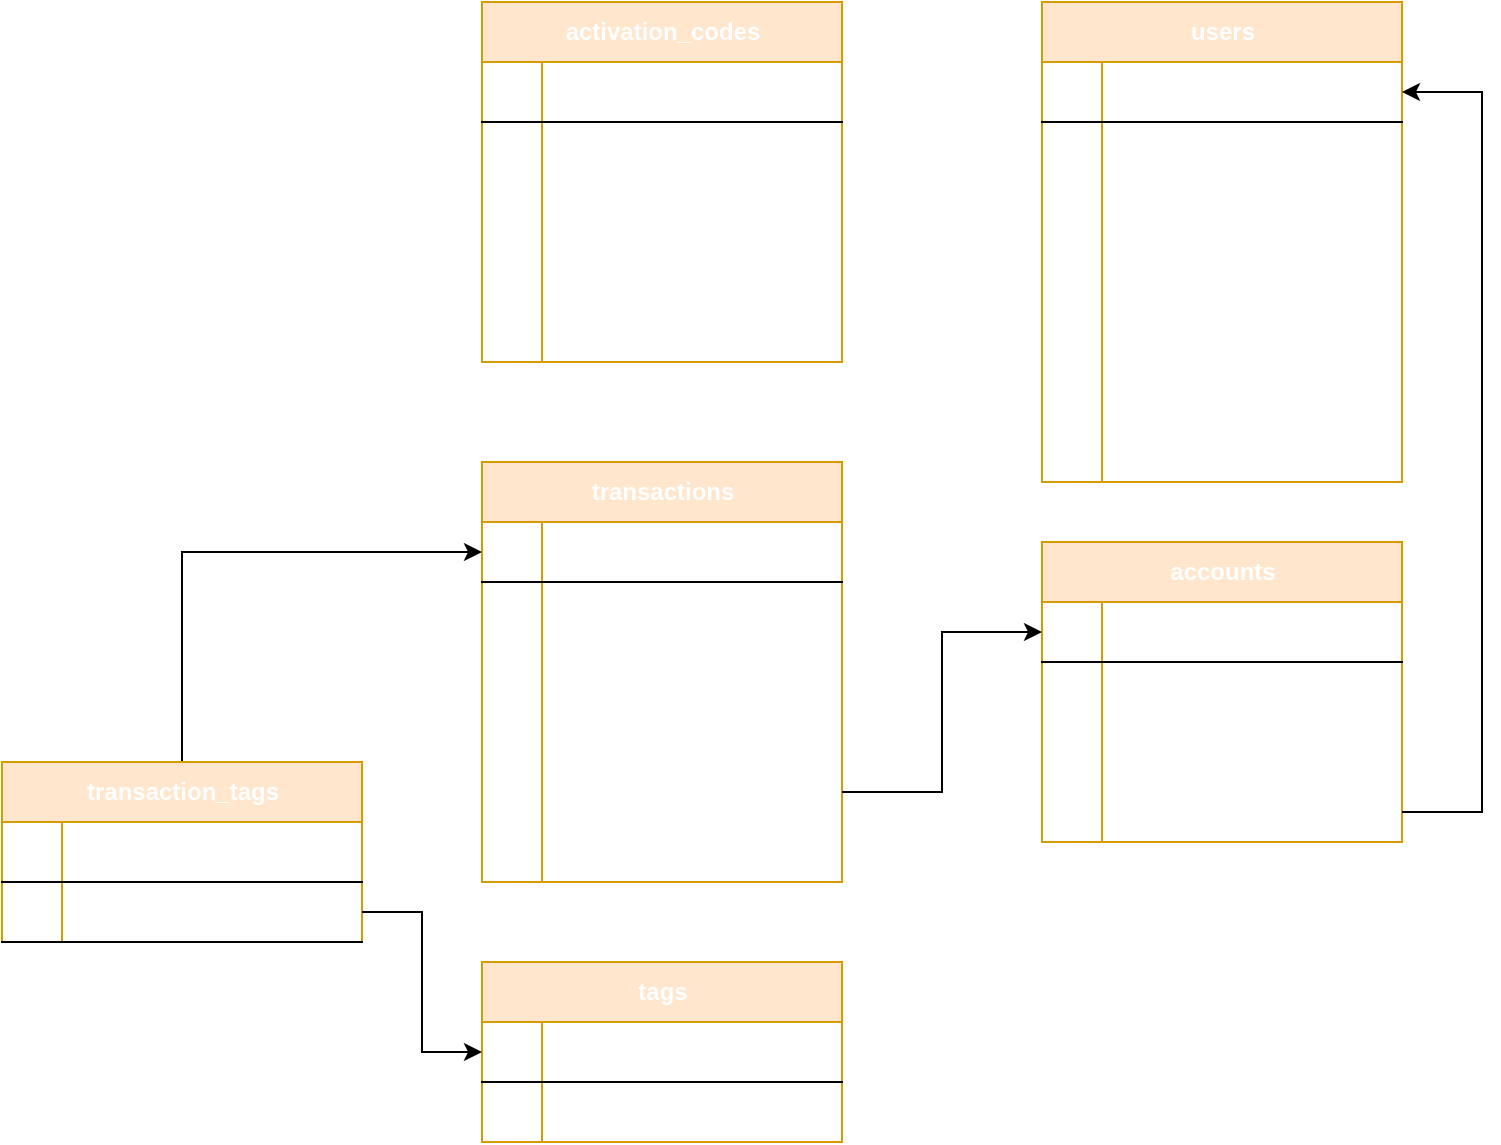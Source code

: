 <mxfile version="25.0.3">
  <diagram name="Página-1" id="K0B9j5BN6-ZQr3FfpNwZ">
    <mxGraphModel dx="1722" dy="455" grid="1" gridSize="10" guides="1" tooltips="1" connect="1" arrows="1" fold="1" page="1" pageScale="1" pageWidth="827" pageHeight="1169" math="0" shadow="0">
      <root>
        <mxCell id="0" />
        <mxCell id="1" parent="0" />
        <mxCell id="lIOPI2JZ9SxNnlM99UJx-1" value="users" style="shape=table;startSize=30;container=1;collapsible=1;childLayout=tableLayout;fixedRows=1;rowLines=0;fontStyle=1;align=center;resizeLast=1;html=1;fillColor=#ffe6cc;strokeColor=#d79b00;fontColor=#FFFFFF;" vertex="1" parent="1">
          <mxGeometry x="470" y="80" width="180" height="240" as="geometry" />
        </mxCell>
        <mxCell id="lIOPI2JZ9SxNnlM99UJx-2" value="" style="shape=tableRow;horizontal=0;startSize=0;swimlaneHead=0;swimlaneBody=0;fillColor=none;collapsible=0;dropTarget=0;points=[[0,0.5],[1,0.5]];portConstraint=eastwest;top=0;left=0;right=0;bottom=1;fontColor=#FFFFFF;" vertex="1" parent="lIOPI2JZ9SxNnlM99UJx-1">
          <mxGeometry y="30" width="180" height="30" as="geometry" />
        </mxCell>
        <mxCell id="lIOPI2JZ9SxNnlM99UJx-3" value="PK" style="shape=partialRectangle;connectable=0;fillColor=none;top=0;left=0;bottom=0;right=0;fontStyle=1;overflow=hidden;whiteSpace=wrap;html=1;fontColor=#FFFFFF;" vertex="1" parent="lIOPI2JZ9SxNnlM99UJx-2">
          <mxGeometry width="30" height="30" as="geometry">
            <mxRectangle width="30" height="30" as="alternateBounds" />
          </mxGeometry>
        </mxCell>
        <mxCell id="lIOPI2JZ9SxNnlM99UJx-4" value="id" style="shape=partialRectangle;connectable=0;fillColor=none;top=0;left=0;bottom=0;right=0;align=left;spacingLeft=6;fontStyle=5;overflow=hidden;whiteSpace=wrap;html=1;fontColor=#FFFFFF;" vertex="1" parent="lIOPI2JZ9SxNnlM99UJx-2">
          <mxGeometry x="30" width="150" height="30" as="geometry">
            <mxRectangle width="150" height="30" as="alternateBounds" />
          </mxGeometry>
        </mxCell>
        <mxCell id="lIOPI2JZ9SxNnlM99UJx-5" value="" style="shape=tableRow;horizontal=0;startSize=0;swimlaneHead=0;swimlaneBody=0;fillColor=none;collapsible=0;dropTarget=0;points=[[0,0.5],[1,0.5]];portConstraint=eastwest;top=0;left=0;right=0;bottom=0;fontColor=#FFFFFF;" vertex="1" parent="lIOPI2JZ9SxNnlM99UJx-1">
          <mxGeometry y="60" width="180" height="30" as="geometry" />
        </mxCell>
        <mxCell id="lIOPI2JZ9SxNnlM99UJx-6" value="U" style="shape=partialRectangle;connectable=0;fillColor=none;top=0;left=0;bottom=0;right=0;editable=1;overflow=hidden;whiteSpace=wrap;html=1;fontColor=#FFFFFF;" vertex="1" parent="lIOPI2JZ9SxNnlM99UJx-5">
          <mxGeometry width="30" height="30" as="geometry">
            <mxRectangle width="30" height="30" as="alternateBounds" />
          </mxGeometry>
        </mxCell>
        <mxCell id="lIOPI2JZ9SxNnlM99UJx-7" value="email" style="shape=partialRectangle;connectable=0;fillColor=none;top=0;left=0;bottom=0;right=0;align=left;spacingLeft=6;overflow=hidden;whiteSpace=wrap;html=1;fontColor=#FFFFFF;" vertex="1" parent="lIOPI2JZ9SxNnlM99UJx-5">
          <mxGeometry x="30" width="150" height="30" as="geometry">
            <mxRectangle width="150" height="30" as="alternateBounds" />
          </mxGeometry>
        </mxCell>
        <mxCell id="lIOPI2JZ9SxNnlM99UJx-8" value="" style="shape=tableRow;horizontal=0;startSize=0;swimlaneHead=0;swimlaneBody=0;fillColor=none;collapsible=0;dropTarget=0;points=[[0,0.5],[1,0.5]];portConstraint=eastwest;top=0;left=0;right=0;bottom=0;fontColor=#FFFFFF;" vertex="1" parent="lIOPI2JZ9SxNnlM99UJx-1">
          <mxGeometry y="90" width="180" height="30" as="geometry" />
        </mxCell>
        <mxCell id="lIOPI2JZ9SxNnlM99UJx-9" value="" style="shape=partialRectangle;connectable=0;fillColor=none;top=0;left=0;bottom=0;right=0;editable=1;overflow=hidden;whiteSpace=wrap;html=1;fontColor=#FFFFFF;" vertex="1" parent="lIOPI2JZ9SxNnlM99UJx-8">
          <mxGeometry width="30" height="30" as="geometry">
            <mxRectangle width="30" height="30" as="alternateBounds" />
          </mxGeometry>
        </mxCell>
        <mxCell id="lIOPI2JZ9SxNnlM99UJx-10" value="firstname" style="shape=partialRectangle;connectable=0;fillColor=none;top=0;left=0;bottom=0;right=0;align=left;spacingLeft=6;overflow=hidden;whiteSpace=wrap;html=1;fontColor=#FFFFFF;" vertex="1" parent="lIOPI2JZ9SxNnlM99UJx-8">
          <mxGeometry x="30" width="150" height="30" as="geometry">
            <mxRectangle width="150" height="30" as="alternateBounds" />
          </mxGeometry>
        </mxCell>
        <mxCell id="lIOPI2JZ9SxNnlM99UJx-11" value="" style="shape=tableRow;horizontal=0;startSize=0;swimlaneHead=0;swimlaneBody=0;fillColor=none;collapsible=0;dropTarget=0;points=[[0,0.5],[1,0.5]];portConstraint=eastwest;top=0;left=0;right=0;bottom=0;fontColor=#FFFFFF;" vertex="1" parent="lIOPI2JZ9SxNnlM99UJx-1">
          <mxGeometry y="120" width="180" height="30" as="geometry" />
        </mxCell>
        <mxCell id="lIOPI2JZ9SxNnlM99UJx-12" value="" style="shape=partialRectangle;connectable=0;fillColor=none;top=0;left=0;bottom=0;right=0;editable=1;overflow=hidden;whiteSpace=wrap;html=1;fontColor=#FFFFFF;" vertex="1" parent="lIOPI2JZ9SxNnlM99UJx-11">
          <mxGeometry width="30" height="30" as="geometry">
            <mxRectangle width="30" height="30" as="alternateBounds" />
          </mxGeometry>
        </mxCell>
        <mxCell id="lIOPI2JZ9SxNnlM99UJx-13" value="lastname" style="shape=partialRectangle;connectable=0;fillColor=none;top=0;left=0;bottom=0;right=0;align=left;spacingLeft=6;overflow=hidden;whiteSpace=wrap;html=1;fontColor=#FFFFFF;" vertex="1" parent="lIOPI2JZ9SxNnlM99UJx-11">
          <mxGeometry x="30" width="150" height="30" as="geometry">
            <mxRectangle width="150" height="30" as="alternateBounds" />
          </mxGeometry>
        </mxCell>
        <mxCell id="lIOPI2JZ9SxNnlM99UJx-79" value="" style="shape=tableRow;horizontal=0;startSize=0;swimlaneHead=0;swimlaneBody=0;fillColor=none;collapsible=0;dropTarget=0;points=[[0,0.5],[1,0.5]];portConstraint=eastwest;top=0;left=0;right=0;bottom=0;fontColor=#FFFFFF;" vertex="1" parent="lIOPI2JZ9SxNnlM99UJx-1">
          <mxGeometry y="150" width="180" height="30" as="geometry" />
        </mxCell>
        <mxCell id="lIOPI2JZ9SxNnlM99UJx-80" value="" style="shape=partialRectangle;connectable=0;fillColor=none;top=0;left=0;bottom=0;right=0;editable=1;overflow=hidden;whiteSpace=wrap;html=1;fontColor=#FFFFFF;" vertex="1" parent="lIOPI2JZ9SxNnlM99UJx-79">
          <mxGeometry width="30" height="30" as="geometry">
            <mxRectangle width="30" height="30" as="alternateBounds" />
          </mxGeometry>
        </mxCell>
        <mxCell id="lIOPI2JZ9SxNnlM99UJx-81" value="register_date" style="shape=partialRectangle;connectable=0;fillColor=none;top=0;left=0;bottom=0;right=0;align=left;spacingLeft=6;overflow=hidden;whiteSpace=wrap;html=1;fontColor=#FFFFFF;" vertex="1" parent="lIOPI2JZ9SxNnlM99UJx-79">
          <mxGeometry x="30" width="150" height="30" as="geometry">
            <mxRectangle width="150" height="30" as="alternateBounds" />
          </mxGeometry>
        </mxCell>
        <mxCell id="lIOPI2JZ9SxNnlM99UJx-82" value="" style="shape=tableRow;horizontal=0;startSize=0;swimlaneHead=0;swimlaneBody=0;fillColor=none;collapsible=0;dropTarget=0;points=[[0,0.5],[1,0.5]];portConstraint=eastwest;top=0;left=0;right=0;bottom=0;fontColor=#FFFFFF;" vertex="1" parent="lIOPI2JZ9SxNnlM99UJx-1">
          <mxGeometry y="180" width="180" height="30" as="geometry" />
        </mxCell>
        <mxCell id="lIOPI2JZ9SxNnlM99UJx-83" value="" style="shape=partialRectangle;connectable=0;fillColor=none;top=0;left=0;bottom=0;right=0;editable=1;overflow=hidden;whiteSpace=wrap;html=1;fontColor=#FFFFFF;" vertex="1" parent="lIOPI2JZ9SxNnlM99UJx-82">
          <mxGeometry width="30" height="30" as="geometry">
            <mxRectangle width="30" height="30" as="alternateBounds" />
          </mxGeometry>
        </mxCell>
        <mxCell id="lIOPI2JZ9SxNnlM99UJx-84" value="activated_at" style="shape=partialRectangle;connectable=0;fillColor=none;top=0;left=0;bottom=0;right=0;align=left;spacingLeft=6;overflow=hidden;whiteSpace=wrap;html=1;fontColor=#FFFFFF;" vertex="1" parent="lIOPI2JZ9SxNnlM99UJx-82">
          <mxGeometry x="30" width="150" height="30" as="geometry">
            <mxRectangle width="150" height="30" as="alternateBounds" />
          </mxGeometry>
        </mxCell>
        <mxCell id="lIOPI2JZ9SxNnlM99UJx-85" value="" style="shape=tableRow;horizontal=0;startSize=0;swimlaneHead=0;swimlaneBody=0;fillColor=none;collapsible=0;dropTarget=0;points=[[0,0.5],[1,0.5]];portConstraint=eastwest;top=0;left=0;right=0;bottom=0;fontColor=#FFFFFF;" vertex="1" parent="lIOPI2JZ9SxNnlM99UJx-1">
          <mxGeometry y="210" width="180" height="30" as="geometry" />
        </mxCell>
        <mxCell id="lIOPI2JZ9SxNnlM99UJx-86" value="" style="shape=partialRectangle;connectable=0;fillColor=none;top=0;left=0;bottom=0;right=0;editable=1;overflow=hidden;whiteSpace=wrap;html=1;fontColor=#FFFFFF;" vertex="1" parent="lIOPI2JZ9SxNnlM99UJx-85">
          <mxGeometry width="30" height="30" as="geometry">
            <mxRectangle width="30" height="30" as="alternateBounds" />
          </mxGeometry>
        </mxCell>
        <mxCell id="lIOPI2JZ9SxNnlM99UJx-87" value="active" style="shape=partialRectangle;connectable=0;fillColor=none;top=0;left=0;bottom=0;right=0;align=left;spacingLeft=6;overflow=hidden;whiteSpace=wrap;html=1;fontColor=#FFFFFF;" vertex="1" parent="lIOPI2JZ9SxNnlM99UJx-85">
          <mxGeometry x="30" width="150" height="30" as="geometry">
            <mxRectangle width="150" height="30" as="alternateBounds" />
          </mxGeometry>
        </mxCell>
        <mxCell id="lIOPI2JZ9SxNnlM99UJx-14" value="activation_codes" style="shape=table;startSize=30;container=1;collapsible=1;childLayout=tableLayout;fixedRows=1;rowLines=0;fontStyle=1;align=center;resizeLast=1;html=1;fillColor=#ffe6cc;strokeColor=#d79b00;fontColor=#FFFFFF;" vertex="1" parent="1">
          <mxGeometry x="190" y="80" width="180" height="180" as="geometry" />
        </mxCell>
        <mxCell id="lIOPI2JZ9SxNnlM99UJx-15" value="" style="shape=tableRow;horizontal=0;startSize=0;swimlaneHead=0;swimlaneBody=0;fillColor=none;collapsible=0;dropTarget=0;points=[[0,0.5],[1,0.5]];portConstraint=eastwest;top=0;left=0;right=0;bottom=1;fontColor=#FFFFFF;" vertex="1" parent="lIOPI2JZ9SxNnlM99UJx-14">
          <mxGeometry y="30" width="180" height="30" as="geometry" />
        </mxCell>
        <mxCell id="lIOPI2JZ9SxNnlM99UJx-16" value="PK" style="shape=partialRectangle;connectable=0;fillColor=none;top=0;left=0;bottom=0;right=0;fontStyle=1;overflow=hidden;whiteSpace=wrap;html=1;fontColor=#FFFFFF;" vertex="1" parent="lIOPI2JZ9SxNnlM99UJx-15">
          <mxGeometry width="30" height="30" as="geometry">
            <mxRectangle width="30" height="30" as="alternateBounds" />
          </mxGeometry>
        </mxCell>
        <mxCell id="lIOPI2JZ9SxNnlM99UJx-17" value="id" style="shape=partialRectangle;connectable=0;fillColor=none;top=0;left=0;bottom=0;right=0;align=left;spacingLeft=6;fontStyle=5;overflow=hidden;whiteSpace=wrap;html=1;fontColor=#FFFFFF;" vertex="1" parent="lIOPI2JZ9SxNnlM99UJx-15">
          <mxGeometry x="30" width="150" height="30" as="geometry">
            <mxRectangle width="150" height="30" as="alternateBounds" />
          </mxGeometry>
        </mxCell>
        <mxCell id="lIOPI2JZ9SxNnlM99UJx-18" value="" style="shape=tableRow;horizontal=0;startSize=0;swimlaneHead=0;swimlaneBody=0;fillColor=none;collapsible=0;dropTarget=0;points=[[0,0.5],[1,0.5]];portConstraint=eastwest;top=0;left=0;right=0;bottom=0;fontColor=#FFFFFF;" vertex="1" parent="lIOPI2JZ9SxNnlM99UJx-14">
          <mxGeometry y="60" width="180" height="30" as="geometry" />
        </mxCell>
        <mxCell id="lIOPI2JZ9SxNnlM99UJx-19" value="" style="shape=partialRectangle;connectable=0;fillColor=none;top=0;left=0;bottom=0;right=0;editable=1;overflow=hidden;whiteSpace=wrap;html=1;fontColor=#FFFFFF;" vertex="1" parent="lIOPI2JZ9SxNnlM99UJx-18">
          <mxGeometry width="30" height="30" as="geometry">
            <mxRectangle width="30" height="30" as="alternateBounds" />
          </mxGeometry>
        </mxCell>
        <mxCell id="lIOPI2JZ9SxNnlM99UJx-20" value="email" style="shape=partialRectangle;connectable=0;fillColor=none;top=0;left=0;bottom=0;right=0;align=left;spacingLeft=6;overflow=hidden;whiteSpace=wrap;html=1;fontColor=#FFFFFF;" vertex="1" parent="lIOPI2JZ9SxNnlM99UJx-18">
          <mxGeometry x="30" width="150" height="30" as="geometry">
            <mxRectangle width="150" height="30" as="alternateBounds" />
          </mxGeometry>
        </mxCell>
        <mxCell id="lIOPI2JZ9SxNnlM99UJx-21" value="" style="shape=tableRow;horizontal=0;startSize=0;swimlaneHead=0;swimlaneBody=0;fillColor=none;collapsible=0;dropTarget=0;points=[[0,0.5],[1,0.5]];portConstraint=eastwest;top=0;left=0;right=0;bottom=0;fontColor=#FFFFFF;" vertex="1" parent="lIOPI2JZ9SxNnlM99UJx-14">
          <mxGeometry y="90" width="180" height="30" as="geometry" />
        </mxCell>
        <mxCell id="lIOPI2JZ9SxNnlM99UJx-22" value="" style="shape=partialRectangle;connectable=0;fillColor=none;top=0;left=0;bottom=0;right=0;editable=1;overflow=hidden;whiteSpace=wrap;html=1;fontColor=#FFFFFF;" vertex="1" parent="lIOPI2JZ9SxNnlM99UJx-21">
          <mxGeometry width="30" height="30" as="geometry">
            <mxRectangle width="30" height="30" as="alternateBounds" />
          </mxGeometry>
        </mxCell>
        <mxCell id="lIOPI2JZ9SxNnlM99UJx-23" value="code" style="shape=partialRectangle;connectable=0;fillColor=none;top=0;left=0;bottom=0;right=0;align=left;spacingLeft=6;overflow=hidden;whiteSpace=wrap;html=1;fontColor=#FFFFFF;" vertex="1" parent="lIOPI2JZ9SxNnlM99UJx-21">
          <mxGeometry x="30" width="150" height="30" as="geometry">
            <mxRectangle width="150" height="30" as="alternateBounds" />
          </mxGeometry>
        </mxCell>
        <mxCell id="lIOPI2JZ9SxNnlM99UJx-24" value="" style="shape=tableRow;horizontal=0;startSize=0;swimlaneHead=0;swimlaneBody=0;fillColor=none;collapsible=0;dropTarget=0;points=[[0,0.5],[1,0.5]];portConstraint=eastwest;top=0;left=0;right=0;bottom=0;fontColor=#FFFFFF;" vertex="1" parent="lIOPI2JZ9SxNnlM99UJx-14">
          <mxGeometry y="120" width="180" height="30" as="geometry" />
        </mxCell>
        <mxCell id="lIOPI2JZ9SxNnlM99UJx-25" value="" style="shape=partialRectangle;connectable=0;fillColor=none;top=0;left=0;bottom=0;right=0;editable=1;overflow=hidden;whiteSpace=wrap;html=1;fontColor=#FFFFFF;" vertex="1" parent="lIOPI2JZ9SxNnlM99UJx-24">
          <mxGeometry width="30" height="30" as="geometry">
            <mxRectangle width="30" height="30" as="alternateBounds" />
          </mxGeometry>
        </mxCell>
        <mxCell id="lIOPI2JZ9SxNnlM99UJx-26" value="created_at" style="shape=partialRectangle;connectable=0;fillColor=none;top=0;left=0;bottom=0;right=0;align=left;spacingLeft=6;overflow=hidden;whiteSpace=wrap;html=1;fontColor=#FFFFFF;" vertex="1" parent="lIOPI2JZ9SxNnlM99UJx-24">
          <mxGeometry x="30" width="150" height="30" as="geometry">
            <mxRectangle width="150" height="30" as="alternateBounds" />
          </mxGeometry>
        </mxCell>
        <mxCell id="lIOPI2JZ9SxNnlM99UJx-100" value="" style="shape=tableRow;horizontal=0;startSize=0;swimlaneHead=0;swimlaneBody=0;fillColor=none;collapsible=0;dropTarget=0;points=[[0,0.5],[1,0.5]];portConstraint=eastwest;top=0;left=0;right=0;bottom=0;fontColor=#FFFFFF;" vertex="1" parent="lIOPI2JZ9SxNnlM99UJx-14">
          <mxGeometry y="150" width="180" height="30" as="geometry" />
        </mxCell>
        <mxCell id="lIOPI2JZ9SxNnlM99UJx-101" value="" style="shape=partialRectangle;connectable=0;fillColor=none;top=0;left=0;bottom=0;right=0;editable=1;overflow=hidden;whiteSpace=wrap;html=1;fontColor=#FFFFFF;" vertex="1" parent="lIOPI2JZ9SxNnlM99UJx-100">
          <mxGeometry width="30" height="30" as="geometry">
            <mxRectangle width="30" height="30" as="alternateBounds" />
          </mxGeometry>
        </mxCell>
        <mxCell id="lIOPI2JZ9SxNnlM99UJx-102" value="expired_at" style="shape=partialRectangle;connectable=0;fillColor=none;top=0;left=0;bottom=0;right=0;align=left;spacingLeft=6;overflow=hidden;whiteSpace=wrap;html=1;fontColor=#FFFFFF;" vertex="1" parent="lIOPI2JZ9SxNnlM99UJx-100">
          <mxGeometry x="30" width="150" height="30" as="geometry">
            <mxRectangle width="150" height="30" as="alternateBounds" />
          </mxGeometry>
        </mxCell>
        <mxCell id="lIOPI2JZ9SxNnlM99UJx-27" value="transactions" style="shape=table;startSize=30;container=1;collapsible=1;childLayout=tableLayout;fixedRows=1;rowLines=0;fontStyle=1;align=center;resizeLast=1;html=1;fillColor=#ffe6cc;strokeColor=#d79b00;fontColor=#FFFFFF;" vertex="1" parent="1">
          <mxGeometry x="190" y="310" width="180" height="210" as="geometry" />
        </mxCell>
        <mxCell id="lIOPI2JZ9SxNnlM99UJx-28" value="" style="shape=tableRow;horizontal=0;startSize=0;swimlaneHead=0;swimlaneBody=0;fillColor=none;collapsible=0;dropTarget=0;points=[[0,0.5],[1,0.5]];portConstraint=eastwest;top=0;left=0;right=0;bottom=1;fontColor=#FFFFFF;" vertex="1" parent="lIOPI2JZ9SxNnlM99UJx-27">
          <mxGeometry y="30" width="180" height="30" as="geometry" />
        </mxCell>
        <mxCell id="lIOPI2JZ9SxNnlM99UJx-29" value="PK" style="shape=partialRectangle;connectable=0;fillColor=none;top=0;left=0;bottom=0;right=0;fontStyle=1;overflow=hidden;whiteSpace=wrap;html=1;fontColor=#FFFFFF;" vertex="1" parent="lIOPI2JZ9SxNnlM99UJx-28">
          <mxGeometry width="30" height="30" as="geometry">
            <mxRectangle width="30" height="30" as="alternateBounds" />
          </mxGeometry>
        </mxCell>
        <mxCell id="lIOPI2JZ9SxNnlM99UJx-30" value="id" style="shape=partialRectangle;connectable=0;fillColor=none;top=0;left=0;bottom=0;right=0;align=left;spacingLeft=6;fontStyle=5;overflow=hidden;whiteSpace=wrap;html=1;fontColor=#FFFFFF;" vertex="1" parent="lIOPI2JZ9SxNnlM99UJx-28">
          <mxGeometry x="30" width="150" height="30" as="geometry">
            <mxRectangle width="150" height="30" as="alternateBounds" />
          </mxGeometry>
        </mxCell>
        <mxCell id="lIOPI2JZ9SxNnlM99UJx-31" value="" style="shape=tableRow;horizontal=0;startSize=0;swimlaneHead=0;swimlaneBody=0;fillColor=none;collapsible=0;dropTarget=0;points=[[0,0.5],[1,0.5]];portConstraint=eastwest;top=0;left=0;right=0;bottom=0;fontColor=#FFFFFF;" vertex="1" parent="lIOPI2JZ9SxNnlM99UJx-27">
          <mxGeometry y="60" width="180" height="30" as="geometry" />
        </mxCell>
        <mxCell id="lIOPI2JZ9SxNnlM99UJx-32" value="" style="shape=partialRectangle;connectable=0;fillColor=none;top=0;left=0;bottom=0;right=0;editable=1;overflow=hidden;whiteSpace=wrap;html=1;fontColor=#FFFFFF;" vertex="1" parent="lIOPI2JZ9SxNnlM99UJx-31">
          <mxGeometry width="30" height="30" as="geometry">
            <mxRectangle width="30" height="30" as="alternateBounds" />
          </mxGeometry>
        </mxCell>
        <mxCell id="lIOPI2JZ9SxNnlM99UJx-33" value="transaction_date" style="shape=partialRectangle;connectable=0;fillColor=none;top=0;left=0;bottom=0;right=0;align=left;spacingLeft=6;overflow=hidden;whiteSpace=wrap;html=1;fontColor=#FFFFFF;" vertex="1" parent="lIOPI2JZ9SxNnlM99UJx-31">
          <mxGeometry x="30" width="150" height="30" as="geometry">
            <mxRectangle width="150" height="30" as="alternateBounds" />
          </mxGeometry>
        </mxCell>
        <mxCell id="lIOPI2JZ9SxNnlM99UJx-34" value="" style="shape=tableRow;horizontal=0;startSize=0;swimlaneHead=0;swimlaneBody=0;fillColor=none;collapsible=0;dropTarget=0;points=[[0,0.5],[1,0.5]];portConstraint=eastwest;top=0;left=0;right=0;bottom=0;fontColor=#FFFFFF;" vertex="1" parent="lIOPI2JZ9SxNnlM99UJx-27">
          <mxGeometry y="90" width="180" height="30" as="geometry" />
        </mxCell>
        <mxCell id="lIOPI2JZ9SxNnlM99UJx-35" value="" style="shape=partialRectangle;connectable=0;fillColor=none;top=0;left=0;bottom=0;right=0;editable=1;overflow=hidden;whiteSpace=wrap;html=1;fontColor=#FFFFFF;" vertex="1" parent="lIOPI2JZ9SxNnlM99UJx-34">
          <mxGeometry width="30" height="30" as="geometry">
            <mxRectangle width="30" height="30" as="alternateBounds" />
          </mxGeometry>
        </mxCell>
        <mxCell id="lIOPI2JZ9SxNnlM99UJx-36" value="description" style="shape=partialRectangle;connectable=0;fillColor=none;top=0;left=0;bottom=0;right=0;align=left;spacingLeft=6;overflow=hidden;whiteSpace=wrap;html=1;fontColor=#FFFFFF;" vertex="1" parent="lIOPI2JZ9SxNnlM99UJx-34">
          <mxGeometry x="30" width="150" height="30" as="geometry">
            <mxRectangle width="150" height="30" as="alternateBounds" />
          </mxGeometry>
        </mxCell>
        <mxCell id="lIOPI2JZ9SxNnlM99UJx-37" value="" style="shape=tableRow;horizontal=0;startSize=0;swimlaneHead=0;swimlaneBody=0;fillColor=none;collapsible=0;dropTarget=0;points=[[0,0.5],[1,0.5]];portConstraint=eastwest;top=0;left=0;right=0;bottom=0;fontColor=#FFFFFF;" vertex="1" parent="lIOPI2JZ9SxNnlM99UJx-27">
          <mxGeometry y="120" width="180" height="30" as="geometry" />
        </mxCell>
        <mxCell id="lIOPI2JZ9SxNnlM99UJx-38" value="" style="shape=partialRectangle;connectable=0;fillColor=none;top=0;left=0;bottom=0;right=0;editable=1;overflow=hidden;whiteSpace=wrap;html=1;fontColor=#FFFFFF;" vertex="1" parent="lIOPI2JZ9SxNnlM99UJx-37">
          <mxGeometry width="30" height="30" as="geometry">
            <mxRectangle width="30" height="30" as="alternateBounds" />
          </mxGeometry>
        </mxCell>
        <mxCell id="lIOPI2JZ9SxNnlM99UJx-39" value="amount" style="shape=partialRectangle;connectable=0;fillColor=none;top=0;left=0;bottom=0;right=0;align=left;spacingLeft=6;overflow=hidden;whiteSpace=wrap;html=1;fontColor=#FFFFFF;" vertex="1" parent="lIOPI2JZ9SxNnlM99UJx-37">
          <mxGeometry x="30" width="150" height="30" as="geometry">
            <mxRectangle width="150" height="30" as="alternateBounds" />
          </mxGeometry>
        </mxCell>
        <mxCell id="lIOPI2JZ9SxNnlM99UJx-88" value="" style="shape=tableRow;horizontal=0;startSize=0;swimlaneHead=0;swimlaneBody=0;fillColor=none;collapsible=0;dropTarget=0;points=[[0,0.5],[1,0.5]];portConstraint=eastwest;top=0;left=0;right=0;bottom=0;fontColor=#FFFFFF;" vertex="1" parent="lIOPI2JZ9SxNnlM99UJx-27">
          <mxGeometry y="150" width="180" height="30" as="geometry" />
        </mxCell>
        <mxCell id="lIOPI2JZ9SxNnlM99UJx-89" value="FK" style="shape=partialRectangle;connectable=0;fillColor=none;top=0;left=0;bottom=0;right=0;editable=1;overflow=hidden;whiteSpace=wrap;html=1;fontColor=#FFFFFF;" vertex="1" parent="lIOPI2JZ9SxNnlM99UJx-88">
          <mxGeometry width="30" height="30" as="geometry">
            <mxRectangle width="30" height="30" as="alternateBounds" />
          </mxGeometry>
        </mxCell>
        <mxCell id="lIOPI2JZ9SxNnlM99UJx-90" value="account_id" style="shape=partialRectangle;connectable=0;fillColor=none;top=0;left=0;bottom=0;right=0;align=left;spacingLeft=6;overflow=hidden;whiteSpace=wrap;html=1;fontColor=#FFFFFF;" vertex="1" parent="lIOPI2JZ9SxNnlM99UJx-88">
          <mxGeometry x="30" width="150" height="30" as="geometry">
            <mxRectangle width="150" height="30" as="alternateBounds" />
          </mxGeometry>
        </mxCell>
        <mxCell id="lIOPI2JZ9SxNnlM99UJx-94" value="" style="shape=tableRow;horizontal=0;startSize=0;swimlaneHead=0;swimlaneBody=0;fillColor=none;collapsible=0;dropTarget=0;points=[[0,0.5],[1,0.5]];portConstraint=eastwest;top=0;left=0;right=0;bottom=0;fontColor=#FFFFFF;" vertex="1" parent="lIOPI2JZ9SxNnlM99UJx-27">
          <mxGeometry y="180" width="180" height="30" as="geometry" />
        </mxCell>
        <mxCell id="lIOPI2JZ9SxNnlM99UJx-95" value="" style="shape=partialRectangle;connectable=0;fillColor=none;top=0;left=0;bottom=0;right=0;editable=1;overflow=hidden;whiteSpace=wrap;html=1;fontColor=#FFFFFF;" vertex="1" parent="lIOPI2JZ9SxNnlM99UJx-94">
          <mxGeometry width="30" height="30" as="geometry">
            <mxRectangle width="30" height="30" as="alternateBounds" />
          </mxGeometry>
        </mxCell>
        <mxCell id="lIOPI2JZ9SxNnlM99UJx-96" value="current_balance" style="shape=partialRectangle;connectable=0;fillColor=none;top=0;left=0;bottom=0;right=0;align=left;spacingLeft=6;overflow=hidden;whiteSpace=wrap;html=1;fontColor=#FFFFFF;" vertex="1" parent="lIOPI2JZ9SxNnlM99UJx-94">
          <mxGeometry x="30" width="150" height="30" as="geometry">
            <mxRectangle width="150" height="30" as="alternateBounds" />
          </mxGeometry>
        </mxCell>
        <mxCell id="lIOPI2JZ9SxNnlM99UJx-107" style="edgeStyle=orthogonalEdgeStyle;rounded=0;orthogonalLoop=1;jettySize=auto;html=1;fontColor=#FFFFFF;" edge="1" parent="1" source="lIOPI2JZ9SxNnlM99UJx-40" target="lIOPI2JZ9SxNnlM99UJx-28">
          <mxGeometry relative="1" as="geometry" />
        </mxCell>
        <mxCell id="lIOPI2JZ9SxNnlM99UJx-40" value="transaction_tags" style="shape=table;startSize=30;container=1;collapsible=1;childLayout=tableLayout;fixedRows=1;rowLines=0;fontStyle=1;align=center;resizeLast=1;html=1;fillColor=#ffe6cc;strokeColor=#d79b00;fontColor=#FFFFFF;" vertex="1" parent="1">
          <mxGeometry x="-50" y="460" width="180" height="90" as="geometry" />
        </mxCell>
        <mxCell id="lIOPI2JZ9SxNnlM99UJx-41" value="" style="shape=tableRow;horizontal=0;startSize=0;swimlaneHead=0;swimlaneBody=0;fillColor=none;collapsible=0;dropTarget=0;points=[[0,0.5],[1,0.5]];portConstraint=eastwest;top=0;left=0;right=0;bottom=1;fontColor=#FFFFFF;" vertex="1" parent="lIOPI2JZ9SxNnlM99UJx-40">
          <mxGeometry y="30" width="180" height="30" as="geometry" />
        </mxCell>
        <mxCell id="lIOPI2JZ9SxNnlM99UJx-42" value="PK" style="shape=partialRectangle;connectable=0;fillColor=none;top=0;left=0;bottom=0;right=0;fontStyle=1;overflow=hidden;whiteSpace=wrap;html=1;fontColor=#FFFFFF;" vertex="1" parent="lIOPI2JZ9SxNnlM99UJx-41">
          <mxGeometry width="30" height="30" as="geometry">
            <mxRectangle width="30" height="30" as="alternateBounds" />
          </mxGeometry>
        </mxCell>
        <mxCell id="lIOPI2JZ9SxNnlM99UJx-43" value="transaction_id" style="shape=partialRectangle;connectable=0;fillColor=none;top=0;left=0;bottom=0;right=0;align=left;spacingLeft=6;fontStyle=5;overflow=hidden;whiteSpace=wrap;html=1;fontColor=#FFFFFF;" vertex="1" parent="lIOPI2JZ9SxNnlM99UJx-41">
          <mxGeometry x="30" width="150" height="30" as="geometry">
            <mxRectangle width="150" height="30" as="alternateBounds" />
          </mxGeometry>
        </mxCell>
        <mxCell id="lIOPI2JZ9SxNnlM99UJx-97" value="" style="shape=tableRow;horizontal=0;startSize=0;swimlaneHead=0;swimlaneBody=0;fillColor=none;collapsible=0;dropTarget=0;points=[[0,0.5],[1,0.5]];portConstraint=eastwest;top=0;left=0;right=0;bottom=1;fontColor=#FFFFFF;" vertex="1" parent="lIOPI2JZ9SxNnlM99UJx-40">
          <mxGeometry y="60" width="180" height="30" as="geometry" />
        </mxCell>
        <mxCell id="lIOPI2JZ9SxNnlM99UJx-98" value="PK" style="shape=partialRectangle;connectable=0;fillColor=none;top=0;left=0;bottom=0;right=0;fontStyle=1;overflow=hidden;whiteSpace=wrap;html=1;fontColor=#FFFFFF;" vertex="1" parent="lIOPI2JZ9SxNnlM99UJx-97">
          <mxGeometry width="30" height="30" as="geometry">
            <mxRectangle width="30" height="30" as="alternateBounds" />
          </mxGeometry>
        </mxCell>
        <mxCell id="lIOPI2JZ9SxNnlM99UJx-99" value="tag_id" style="shape=partialRectangle;connectable=0;fillColor=none;top=0;left=0;bottom=0;right=0;align=left;spacingLeft=6;fontStyle=5;overflow=hidden;whiteSpace=wrap;html=1;fontColor=#FFFFFF;" vertex="1" parent="lIOPI2JZ9SxNnlM99UJx-97">
          <mxGeometry x="30" width="150" height="30" as="geometry">
            <mxRectangle width="150" height="30" as="alternateBounds" />
          </mxGeometry>
        </mxCell>
        <mxCell id="lIOPI2JZ9SxNnlM99UJx-53" value="accounts" style="shape=table;startSize=30;container=1;collapsible=1;childLayout=tableLayout;fixedRows=1;rowLines=0;fontStyle=1;align=center;resizeLast=1;html=1;fillColor=#ffe6cc;strokeColor=#d79b00;fontColor=#FFFFFF;" vertex="1" parent="1">
          <mxGeometry x="470" y="350" width="180" height="150" as="geometry" />
        </mxCell>
        <mxCell id="lIOPI2JZ9SxNnlM99UJx-54" value="" style="shape=tableRow;horizontal=0;startSize=0;swimlaneHead=0;swimlaneBody=0;fillColor=none;collapsible=0;dropTarget=0;points=[[0,0.5],[1,0.5]];portConstraint=eastwest;top=0;left=0;right=0;bottom=1;fontColor=#FFFFFF;" vertex="1" parent="lIOPI2JZ9SxNnlM99UJx-53">
          <mxGeometry y="30" width="180" height="30" as="geometry" />
        </mxCell>
        <mxCell id="lIOPI2JZ9SxNnlM99UJx-55" value="PK" style="shape=partialRectangle;connectable=0;fillColor=none;top=0;left=0;bottom=0;right=0;fontStyle=1;overflow=hidden;whiteSpace=wrap;html=1;fontColor=#FFFFFF;" vertex="1" parent="lIOPI2JZ9SxNnlM99UJx-54">
          <mxGeometry width="30" height="30" as="geometry">
            <mxRectangle width="30" height="30" as="alternateBounds" />
          </mxGeometry>
        </mxCell>
        <mxCell id="lIOPI2JZ9SxNnlM99UJx-56" value="id" style="shape=partialRectangle;connectable=0;fillColor=none;top=0;left=0;bottom=0;right=0;align=left;spacingLeft=6;fontStyle=5;overflow=hidden;whiteSpace=wrap;html=1;fontColor=#FFFFFF;" vertex="1" parent="lIOPI2JZ9SxNnlM99UJx-54">
          <mxGeometry x="30" width="150" height="30" as="geometry">
            <mxRectangle width="150" height="30" as="alternateBounds" />
          </mxGeometry>
        </mxCell>
        <mxCell id="lIOPI2JZ9SxNnlM99UJx-57" value="" style="shape=tableRow;horizontal=0;startSize=0;swimlaneHead=0;swimlaneBody=0;fillColor=none;collapsible=0;dropTarget=0;points=[[0,0.5],[1,0.5]];portConstraint=eastwest;top=0;left=0;right=0;bottom=0;fontColor=#FFFFFF;" vertex="1" parent="lIOPI2JZ9SxNnlM99UJx-53">
          <mxGeometry y="60" width="180" height="30" as="geometry" />
        </mxCell>
        <mxCell id="lIOPI2JZ9SxNnlM99UJx-58" value="" style="shape=partialRectangle;connectable=0;fillColor=none;top=0;left=0;bottom=0;right=0;editable=1;overflow=hidden;whiteSpace=wrap;html=1;fontColor=#FFFFFF;" vertex="1" parent="lIOPI2JZ9SxNnlM99UJx-57">
          <mxGeometry width="30" height="30" as="geometry">
            <mxRectangle width="30" height="30" as="alternateBounds" />
          </mxGeometry>
        </mxCell>
        <mxCell id="lIOPI2JZ9SxNnlM99UJx-59" value="account_name" style="shape=partialRectangle;connectable=0;fillColor=none;top=0;left=0;bottom=0;right=0;align=left;spacingLeft=6;overflow=hidden;whiteSpace=wrap;html=1;fontColor=#FFFFFF;" vertex="1" parent="lIOPI2JZ9SxNnlM99UJx-57">
          <mxGeometry x="30" width="150" height="30" as="geometry">
            <mxRectangle width="150" height="30" as="alternateBounds" />
          </mxGeometry>
        </mxCell>
        <mxCell id="lIOPI2JZ9SxNnlM99UJx-60" value="" style="shape=tableRow;horizontal=0;startSize=0;swimlaneHead=0;swimlaneBody=0;fillColor=none;collapsible=0;dropTarget=0;points=[[0,0.5],[1,0.5]];portConstraint=eastwest;top=0;left=0;right=0;bottom=0;fontColor=#FFFFFF;" vertex="1" parent="lIOPI2JZ9SxNnlM99UJx-53">
          <mxGeometry y="90" width="180" height="30" as="geometry" />
        </mxCell>
        <mxCell id="lIOPI2JZ9SxNnlM99UJx-61" value="" style="shape=partialRectangle;connectable=0;fillColor=none;top=0;left=0;bottom=0;right=0;editable=1;overflow=hidden;whiteSpace=wrap;html=1;fontColor=#FFFFFF;" vertex="1" parent="lIOPI2JZ9SxNnlM99UJx-60">
          <mxGeometry width="30" height="30" as="geometry">
            <mxRectangle width="30" height="30" as="alternateBounds" />
          </mxGeometry>
        </mxCell>
        <mxCell id="lIOPI2JZ9SxNnlM99UJx-62" value="total" style="shape=partialRectangle;connectable=0;fillColor=none;top=0;left=0;bottom=0;right=0;align=left;spacingLeft=6;overflow=hidden;whiteSpace=wrap;html=1;fontColor=#FFFFFF;" vertex="1" parent="lIOPI2JZ9SxNnlM99UJx-60">
          <mxGeometry x="30" width="150" height="30" as="geometry">
            <mxRectangle width="150" height="30" as="alternateBounds" />
          </mxGeometry>
        </mxCell>
        <mxCell id="lIOPI2JZ9SxNnlM99UJx-63" value="" style="shape=tableRow;horizontal=0;startSize=0;swimlaneHead=0;swimlaneBody=0;fillColor=none;collapsible=0;dropTarget=0;points=[[0,0.5],[1,0.5]];portConstraint=eastwest;top=0;left=0;right=0;bottom=0;fontColor=#FFFFFF;" vertex="1" parent="lIOPI2JZ9SxNnlM99UJx-53">
          <mxGeometry y="120" width="180" height="30" as="geometry" />
        </mxCell>
        <mxCell id="lIOPI2JZ9SxNnlM99UJx-64" value="FK" style="shape=partialRectangle;connectable=0;fillColor=none;top=0;left=0;bottom=0;right=0;editable=1;overflow=hidden;whiteSpace=wrap;html=1;fontColor=#FFFFFF;" vertex="1" parent="lIOPI2JZ9SxNnlM99UJx-63">
          <mxGeometry width="30" height="30" as="geometry">
            <mxRectangle width="30" height="30" as="alternateBounds" />
          </mxGeometry>
        </mxCell>
        <mxCell id="lIOPI2JZ9SxNnlM99UJx-65" value="user_id" style="shape=partialRectangle;connectable=0;fillColor=none;top=0;left=0;bottom=0;right=0;align=left;spacingLeft=6;overflow=hidden;whiteSpace=wrap;html=1;fontColor=#FFFFFF;" vertex="1" parent="lIOPI2JZ9SxNnlM99UJx-63">
          <mxGeometry x="30" width="150" height="30" as="geometry">
            <mxRectangle width="150" height="30" as="alternateBounds" />
          </mxGeometry>
        </mxCell>
        <mxCell id="lIOPI2JZ9SxNnlM99UJx-66" value="tags" style="shape=table;startSize=30;container=1;collapsible=1;childLayout=tableLayout;fixedRows=1;rowLines=0;fontStyle=1;align=center;resizeLast=1;html=1;fillColor=#ffe6cc;strokeColor=#d79b00;fontColor=#FFFFFF;" vertex="1" parent="1">
          <mxGeometry x="190" y="560" width="180" height="90" as="geometry" />
        </mxCell>
        <mxCell id="lIOPI2JZ9SxNnlM99UJx-67" value="" style="shape=tableRow;horizontal=0;startSize=0;swimlaneHead=0;swimlaneBody=0;fillColor=none;collapsible=0;dropTarget=0;points=[[0,0.5],[1,0.5]];portConstraint=eastwest;top=0;left=0;right=0;bottom=1;fontColor=#FFFFFF;" vertex="1" parent="lIOPI2JZ9SxNnlM99UJx-66">
          <mxGeometry y="30" width="180" height="30" as="geometry" />
        </mxCell>
        <mxCell id="lIOPI2JZ9SxNnlM99UJx-68" value="PK" style="shape=partialRectangle;connectable=0;fillColor=none;top=0;left=0;bottom=0;right=0;fontStyle=1;overflow=hidden;whiteSpace=wrap;html=1;fontColor=#FFFFFF;" vertex="1" parent="lIOPI2JZ9SxNnlM99UJx-67">
          <mxGeometry width="30" height="30" as="geometry">
            <mxRectangle width="30" height="30" as="alternateBounds" />
          </mxGeometry>
        </mxCell>
        <mxCell id="lIOPI2JZ9SxNnlM99UJx-69" value="id" style="shape=partialRectangle;connectable=0;fillColor=none;top=0;left=0;bottom=0;right=0;align=left;spacingLeft=6;fontStyle=5;overflow=hidden;whiteSpace=wrap;html=1;fontColor=#FFFFFF;" vertex="1" parent="lIOPI2JZ9SxNnlM99UJx-67">
          <mxGeometry x="30" width="150" height="30" as="geometry">
            <mxRectangle width="150" height="30" as="alternateBounds" />
          </mxGeometry>
        </mxCell>
        <mxCell id="lIOPI2JZ9SxNnlM99UJx-70" value="" style="shape=tableRow;horizontal=0;startSize=0;swimlaneHead=0;swimlaneBody=0;fillColor=none;collapsible=0;dropTarget=0;points=[[0,0.5],[1,0.5]];portConstraint=eastwest;top=0;left=0;right=0;bottom=0;fontColor=#FFFFFF;" vertex="1" parent="lIOPI2JZ9SxNnlM99UJx-66">
          <mxGeometry y="60" width="180" height="30" as="geometry" />
        </mxCell>
        <mxCell id="lIOPI2JZ9SxNnlM99UJx-71" value="U" style="shape=partialRectangle;connectable=0;fillColor=none;top=0;left=0;bottom=0;right=0;editable=1;overflow=hidden;whiteSpace=wrap;html=1;fontColor=#FFFFFF;" vertex="1" parent="lIOPI2JZ9SxNnlM99UJx-70">
          <mxGeometry width="30" height="30" as="geometry">
            <mxRectangle width="30" height="30" as="alternateBounds" />
          </mxGeometry>
        </mxCell>
        <mxCell id="lIOPI2JZ9SxNnlM99UJx-72" value="name" style="shape=partialRectangle;connectable=0;fillColor=none;top=0;left=0;bottom=0;right=0;align=left;spacingLeft=6;overflow=hidden;whiteSpace=wrap;html=1;fontColor=#FFFFFF;" vertex="1" parent="lIOPI2JZ9SxNnlM99UJx-70">
          <mxGeometry x="30" width="150" height="30" as="geometry">
            <mxRectangle width="150" height="30" as="alternateBounds" />
          </mxGeometry>
        </mxCell>
        <mxCell id="lIOPI2JZ9SxNnlM99UJx-104" style="edgeStyle=orthogonalEdgeStyle;rounded=0;orthogonalLoop=1;jettySize=auto;html=1;entryX=0;entryY=0.5;entryDx=0;entryDy=0;fontColor=#FFFFFF;" edge="1" parent="1" source="lIOPI2JZ9SxNnlM99UJx-88" target="lIOPI2JZ9SxNnlM99UJx-54">
          <mxGeometry relative="1" as="geometry" />
        </mxCell>
        <mxCell id="lIOPI2JZ9SxNnlM99UJx-105" style="edgeStyle=orthogonalEdgeStyle;rounded=0;orthogonalLoop=1;jettySize=auto;html=1;fontColor=#FFFFFF;" edge="1" parent="1" source="lIOPI2JZ9SxNnlM99UJx-63" target="lIOPI2JZ9SxNnlM99UJx-2">
          <mxGeometry relative="1" as="geometry">
            <Array as="points">
              <mxPoint x="690" y="485" />
              <mxPoint x="690" y="125" />
            </Array>
          </mxGeometry>
        </mxCell>
        <mxCell id="lIOPI2JZ9SxNnlM99UJx-108" style="edgeStyle=orthogonalEdgeStyle;rounded=0;orthogonalLoop=1;jettySize=auto;html=1;fontColor=#FFFFFF;" edge="1" parent="1" source="lIOPI2JZ9SxNnlM99UJx-97" target="lIOPI2JZ9SxNnlM99UJx-67">
          <mxGeometry relative="1" as="geometry" />
        </mxCell>
      </root>
    </mxGraphModel>
  </diagram>
</mxfile>
